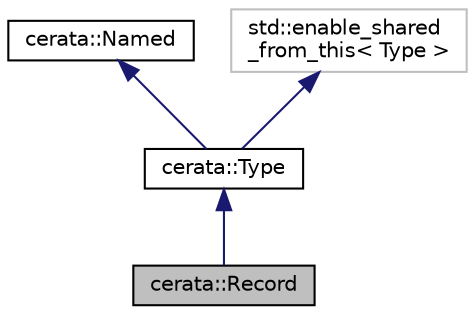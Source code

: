 digraph "cerata::Record"
{
 // LATEX_PDF_SIZE
  edge [fontname="Helvetica",fontsize="10",labelfontname="Helvetica",labelfontsize="10"];
  node [fontname="Helvetica",fontsize="10",shape=record];
  Node1 [label="cerata::Record",height=0.2,width=0.4,color="black", fillcolor="grey75", style="filled", fontcolor="black",tooltip="A Record type containing zero or more fields."];
  Node2 -> Node1 [dir="back",color="midnightblue",fontsize="10",style="solid",fontname="Helvetica"];
  Node2 [label="cerata::Type",height=0.2,width=0.4,color="black", fillcolor="white", style="filled",URL="$classcerata_1_1_type.html",tooltip="A Type."];
  Node3 -> Node2 [dir="back",color="midnightblue",fontsize="10",style="solid",fontname="Helvetica"];
  Node3 [label="cerata::Named",height=0.2,width=0.4,color="black", fillcolor="white", style="filled",URL="$structcerata_1_1_named.html",tooltip="Convenience structure for anything that is named. Names are case-sensitive."];
  Node4 -> Node2 [dir="back",color="midnightblue",fontsize="10",style="solid",fontname="Helvetica"];
  Node4 [label="std::enable_shared\l_from_this\< Type \>",height=0.2,width=0.4,color="grey75", fillcolor="white", style="filled",tooltip=" "];
}
